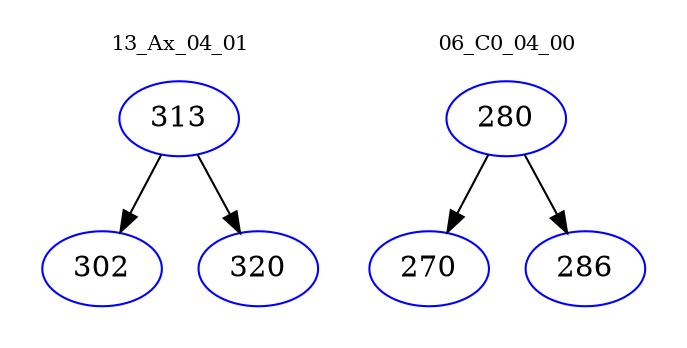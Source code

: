 digraph{
subgraph cluster_0 {
color = white
label = "13_Ax_04_01";
fontsize=10;
T0_313 [label="313", color="blue"]
T0_313 -> T0_302 [color="black"]
T0_302 [label="302", color="blue"]
T0_313 -> T0_320 [color="black"]
T0_320 [label="320", color="blue"]
}
subgraph cluster_1 {
color = white
label = "06_C0_04_00";
fontsize=10;
T1_280 [label="280", color="blue"]
T1_280 -> T1_270 [color="black"]
T1_270 [label="270", color="blue"]
T1_280 -> T1_286 [color="black"]
T1_286 [label="286", color="blue"]
}
}
